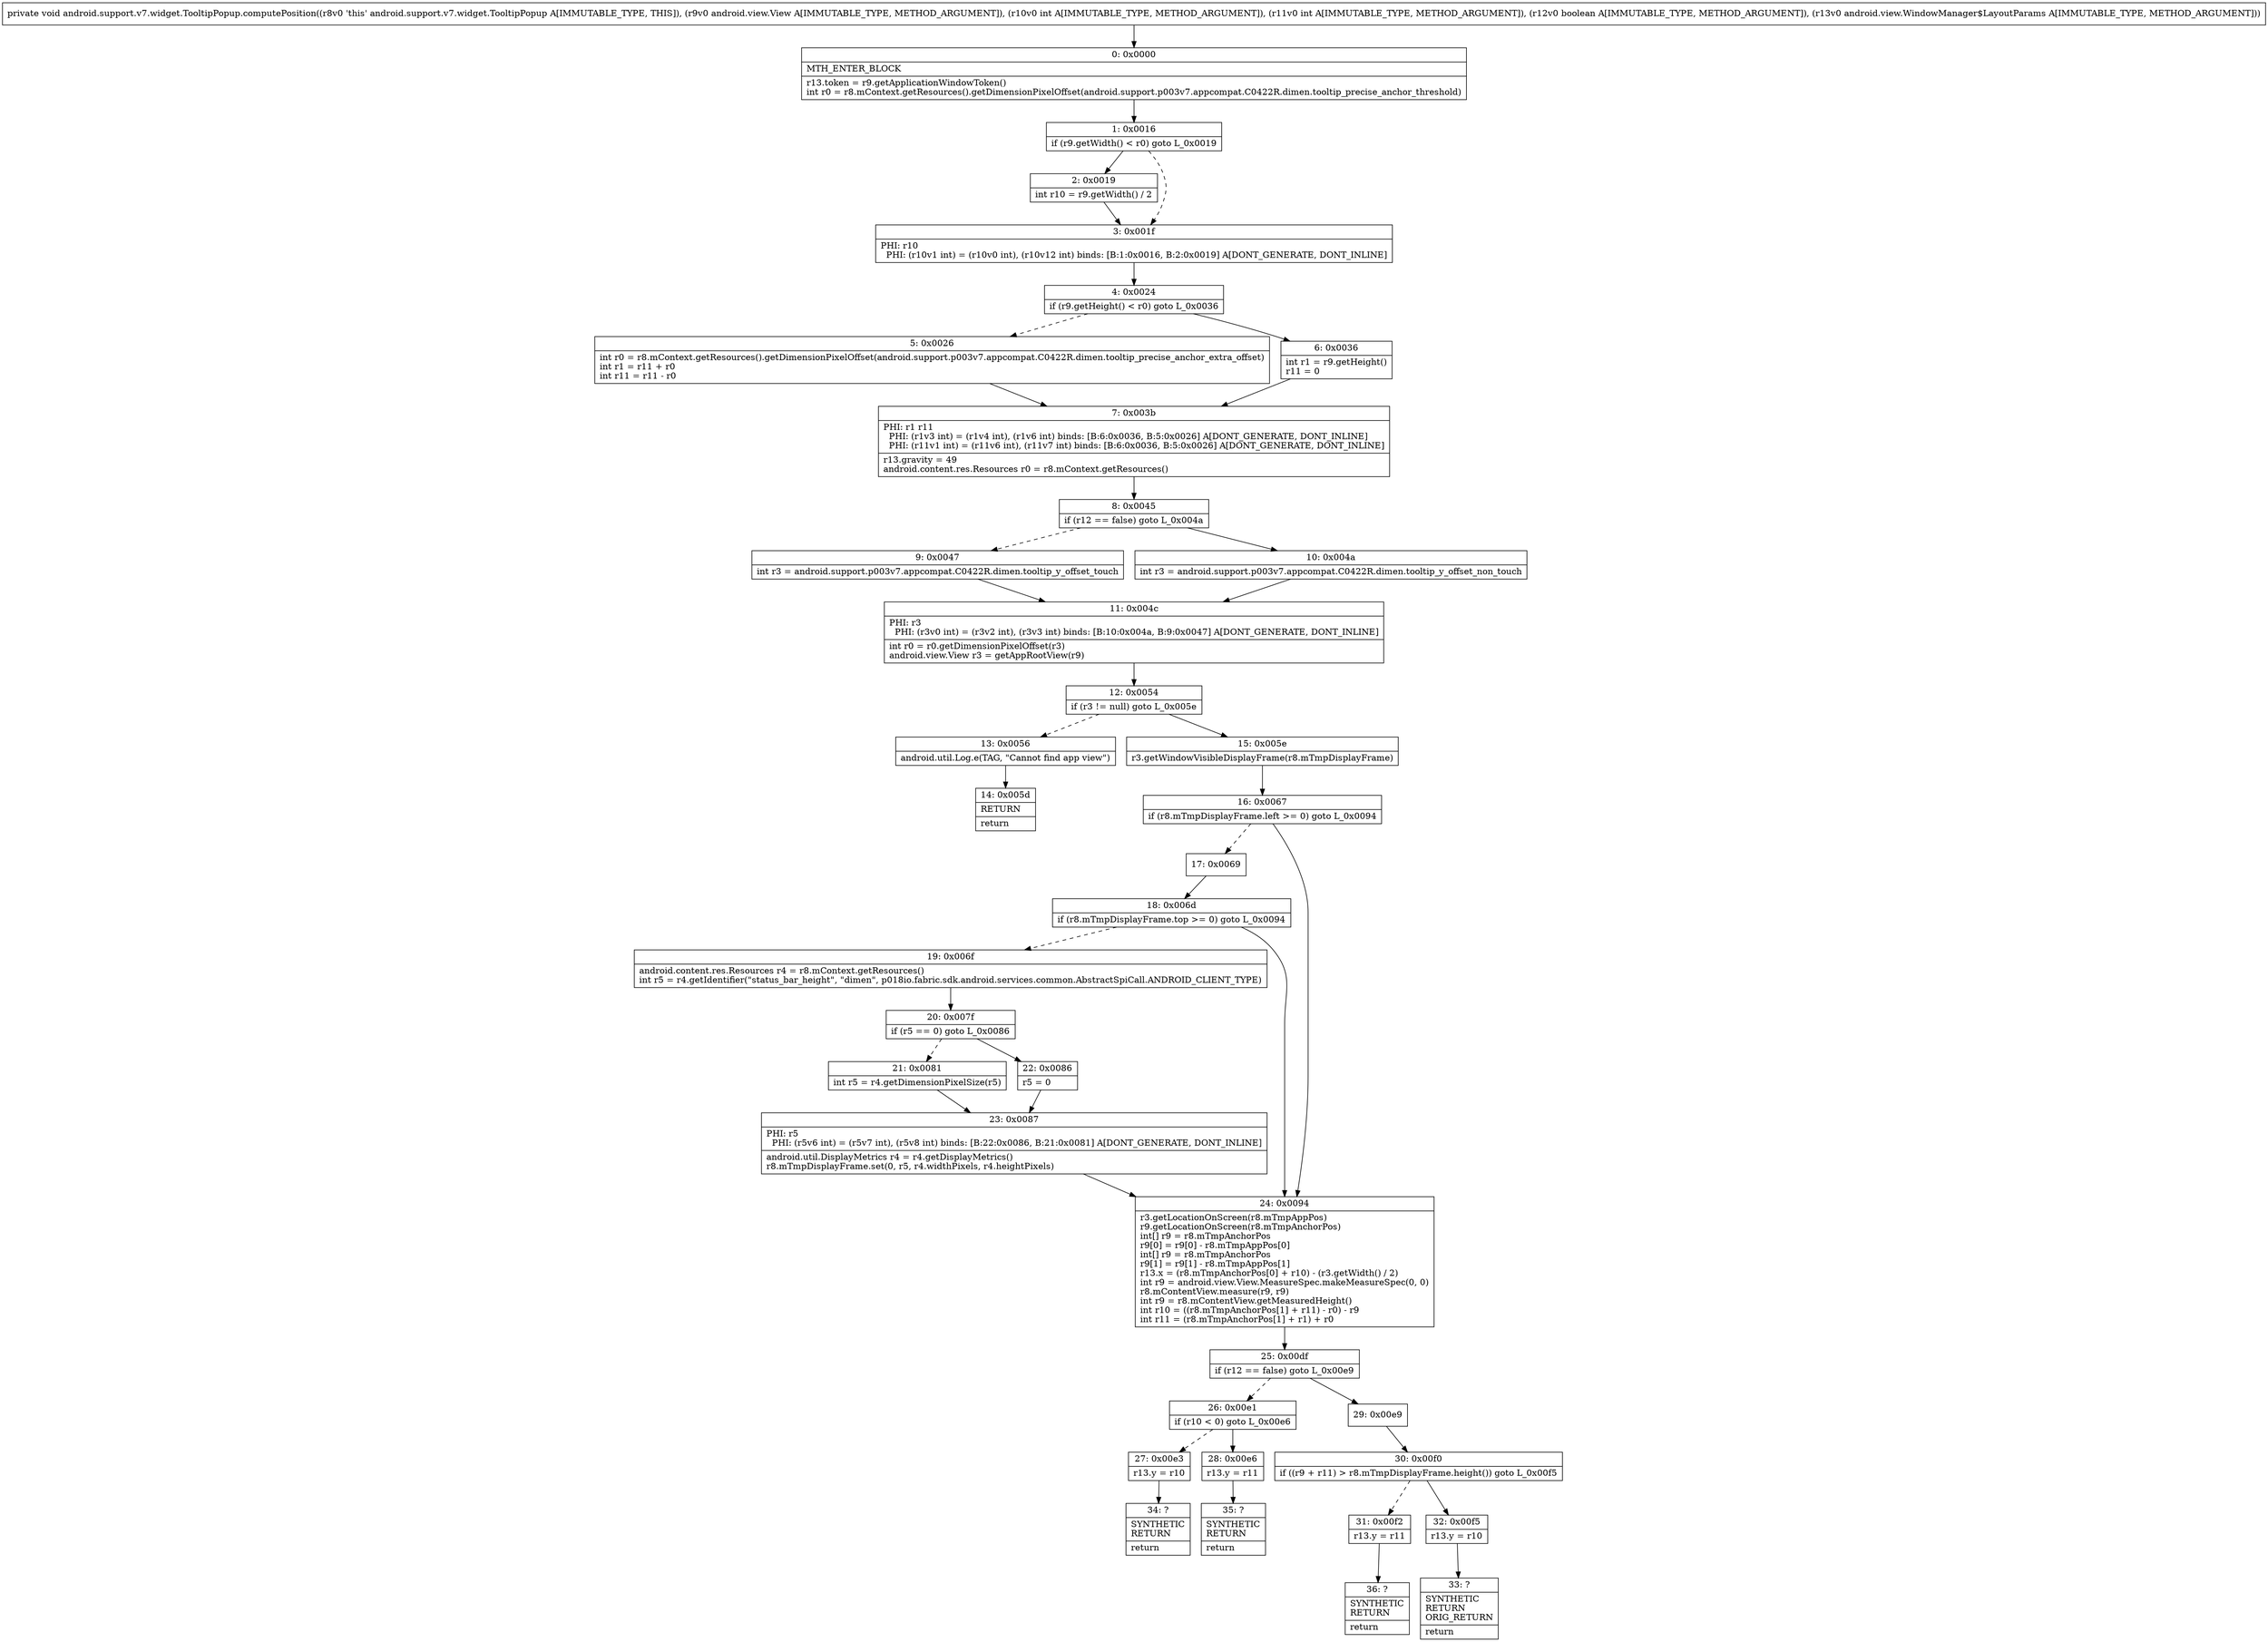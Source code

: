digraph "CFG forandroid.support.v7.widget.TooltipPopup.computePosition(Landroid\/view\/View;IIZLandroid\/view\/WindowManager$LayoutParams;)V" {
Node_0 [shape=record,label="{0\:\ 0x0000|MTH_ENTER_BLOCK\l|r13.token = r9.getApplicationWindowToken()\lint r0 = r8.mContext.getResources().getDimensionPixelOffset(android.support.p003v7.appcompat.C0422R.dimen.tooltip_precise_anchor_threshold)\l}"];
Node_1 [shape=record,label="{1\:\ 0x0016|if (r9.getWidth() \< r0) goto L_0x0019\l}"];
Node_2 [shape=record,label="{2\:\ 0x0019|int r10 = r9.getWidth() \/ 2\l}"];
Node_3 [shape=record,label="{3\:\ 0x001f|PHI: r10 \l  PHI: (r10v1 int) = (r10v0 int), (r10v12 int) binds: [B:1:0x0016, B:2:0x0019] A[DONT_GENERATE, DONT_INLINE]\l}"];
Node_4 [shape=record,label="{4\:\ 0x0024|if (r9.getHeight() \< r0) goto L_0x0036\l}"];
Node_5 [shape=record,label="{5\:\ 0x0026|int r0 = r8.mContext.getResources().getDimensionPixelOffset(android.support.p003v7.appcompat.C0422R.dimen.tooltip_precise_anchor_extra_offset)\lint r1 = r11 + r0\lint r11 = r11 \- r0\l}"];
Node_6 [shape=record,label="{6\:\ 0x0036|int r1 = r9.getHeight()\lr11 = 0\l}"];
Node_7 [shape=record,label="{7\:\ 0x003b|PHI: r1 r11 \l  PHI: (r1v3 int) = (r1v4 int), (r1v6 int) binds: [B:6:0x0036, B:5:0x0026] A[DONT_GENERATE, DONT_INLINE]\l  PHI: (r11v1 int) = (r11v6 int), (r11v7 int) binds: [B:6:0x0036, B:5:0x0026] A[DONT_GENERATE, DONT_INLINE]\l|r13.gravity = 49\landroid.content.res.Resources r0 = r8.mContext.getResources()\l}"];
Node_8 [shape=record,label="{8\:\ 0x0045|if (r12 == false) goto L_0x004a\l}"];
Node_9 [shape=record,label="{9\:\ 0x0047|int r3 = android.support.p003v7.appcompat.C0422R.dimen.tooltip_y_offset_touch\l}"];
Node_10 [shape=record,label="{10\:\ 0x004a|int r3 = android.support.p003v7.appcompat.C0422R.dimen.tooltip_y_offset_non_touch\l}"];
Node_11 [shape=record,label="{11\:\ 0x004c|PHI: r3 \l  PHI: (r3v0 int) = (r3v2 int), (r3v3 int) binds: [B:10:0x004a, B:9:0x0047] A[DONT_GENERATE, DONT_INLINE]\l|int r0 = r0.getDimensionPixelOffset(r3)\landroid.view.View r3 = getAppRootView(r9)\l}"];
Node_12 [shape=record,label="{12\:\ 0x0054|if (r3 != null) goto L_0x005e\l}"];
Node_13 [shape=record,label="{13\:\ 0x0056|android.util.Log.e(TAG, \"Cannot find app view\")\l}"];
Node_14 [shape=record,label="{14\:\ 0x005d|RETURN\l|return\l}"];
Node_15 [shape=record,label="{15\:\ 0x005e|r3.getWindowVisibleDisplayFrame(r8.mTmpDisplayFrame)\l}"];
Node_16 [shape=record,label="{16\:\ 0x0067|if (r8.mTmpDisplayFrame.left \>= 0) goto L_0x0094\l}"];
Node_17 [shape=record,label="{17\:\ 0x0069}"];
Node_18 [shape=record,label="{18\:\ 0x006d|if (r8.mTmpDisplayFrame.top \>= 0) goto L_0x0094\l}"];
Node_19 [shape=record,label="{19\:\ 0x006f|android.content.res.Resources r4 = r8.mContext.getResources()\lint r5 = r4.getIdentifier(\"status_bar_height\", \"dimen\", p018io.fabric.sdk.android.services.common.AbstractSpiCall.ANDROID_CLIENT_TYPE)\l}"];
Node_20 [shape=record,label="{20\:\ 0x007f|if (r5 == 0) goto L_0x0086\l}"];
Node_21 [shape=record,label="{21\:\ 0x0081|int r5 = r4.getDimensionPixelSize(r5)\l}"];
Node_22 [shape=record,label="{22\:\ 0x0086|r5 = 0\l}"];
Node_23 [shape=record,label="{23\:\ 0x0087|PHI: r5 \l  PHI: (r5v6 int) = (r5v7 int), (r5v8 int) binds: [B:22:0x0086, B:21:0x0081] A[DONT_GENERATE, DONT_INLINE]\l|android.util.DisplayMetrics r4 = r4.getDisplayMetrics()\lr8.mTmpDisplayFrame.set(0, r5, r4.widthPixels, r4.heightPixels)\l}"];
Node_24 [shape=record,label="{24\:\ 0x0094|r3.getLocationOnScreen(r8.mTmpAppPos)\lr9.getLocationOnScreen(r8.mTmpAnchorPos)\lint[] r9 = r8.mTmpAnchorPos\lr9[0] = r9[0] \- r8.mTmpAppPos[0]\lint[] r9 = r8.mTmpAnchorPos\lr9[1] = r9[1] \- r8.mTmpAppPos[1]\lr13.x = (r8.mTmpAnchorPos[0] + r10) \- (r3.getWidth() \/ 2)\lint r9 = android.view.View.MeasureSpec.makeMeasureSpec(0, 0)\lr8.mContentView.measure(r9, r9)\lint r9 = r8.mContentView.getMeasuredHeight()\lint r10 = ((r8.mTmpAnchorPos[1] + r11) \- r0) \- r9\lint r11 = (r8.mTmpAnchorPos[1] + r1) + r0\l}"];
Node_25 [shape=record,label="{25\:\ 0x00df|if (r12 == false) goto L_0x00e9\l}"];
Node_26 [shape=record,label="{26\:\ 0x00e1|if (r10 \< 0) goto L_0x00e6\l}"];
Node_27 [shape=record,label="{27\:\ 0x00e3|r13.y = r10\l}"];
Node_28 [shape=record,label="{28\:\ 0x00e6|r13.y = r11\l}"];
Node_29 [shape=record,label="{29\:\ 0x00e9}"];
Node_30 [shape=record,label="{30\:\ 0x00f0|if ((r9 + r11) \> r8.mTmpDisplayFrame.height()) goto L_0x00f5\l}"];
Node_31 [shape=record,label="{31\:\ 0x00f2|r13.y = r11\l}"];
Node_32 [shape=record,label="{32\:\ 0x00f5|r13.y = r10\l}"];
Node_33 [shape=record,label="{33\:\ ?|SYNTHETIC\lRETURN\lORIG_RETURN\l|return\l}"];
Node_34 [shape=record,label="{34\:\ ?|SYNTHETIC\lRETURN\l|return\l}"];
Node_35 [shape=record,label="{35\:\ ?|SYNTHETIC\lRETURN\l|return\l}"];
Node_36 [shape=record,label="{36\:\ ?|SYNTHETIC\lRETURN\l|return\l}"];
MethodNode[shape=record,label="{private void android.support.v7.widget.TooltipPopup.computePosition((r8v0 'this' android.support.v7.widget.TooltipPopup A[IMMUTABLE_TYPE, THIS]), (r9v0 android.view.View A[IMMUTABLE_TYPE, METHOD_ARGUMENT]), (r10v0 int A[IMMUTABLE_TYPE, METHOD_ARGUMENT]), (r11v0 int A[IMMUTABLE_TYPE, METHOD_ARGUMENT]), (r12v0 boolean A[IMMUTABLE_TYPE, METHOD_ARGUMENT]), (r13v0 android.view.WindowManager$LayoutParams A[IMMUTABLE_TYPE, METHOD_ARGUMENT])) }"];
MethodNode -> Node_0;
Node_0 -> Node_1;
Node_1 -> Node_2;
Node_1 -> Node_3[style=dashed];
Node_2 -> Node_3;
Node_3 -> Node_4;
Node_4 -> Node_5[style=dashed];
Node_4 -> Node_6;
Node_5 -> Node_7;
Node_6 -> Node_7;
Node_7 -> Node_8;
Node_8 -> Node_9[style=dashed];
Node_8 -> Node_10;
Node_9 -> Node_11;
Node_10 -> Node_11;
Node_11 -> Node_12;
Node_12 -> Node_13[style=dashed];
Node_12 -> Node_15;
Node_13 -> Node_14;
Node_15 -> Node_16;
Node_16 -> Node_17[style=dashed];
Node_16 -> Node_24;
Node_17 -> Node_18;
Node_18 -> Node_19[style=dashed];
Node_18 -> Node_24;
Node_19 -> Node_20;
Node_20 -> Node_21[style=dashed];
Node_20 -> Node_22;
Node_21 -> Node_23;
Node_22 -> Node_23;
Node_23 -> Node_24;
Node_24 -> Node_25;
Node_25 -> Node_26[style=dashed];
Node_25 -> Node_29;
Node_26 -> Node_27[style=dashed];
Node_26 -> Node_28;
Node_27 -> Node_34;
Node_28 -> Node_35;
Node_29 -> Node_30;
Node_30 -> Node_31[style=dashed];
Node_30 -> Node_32;
Node_31 -> Node_36;
Node_32 -> Node_33;
}


